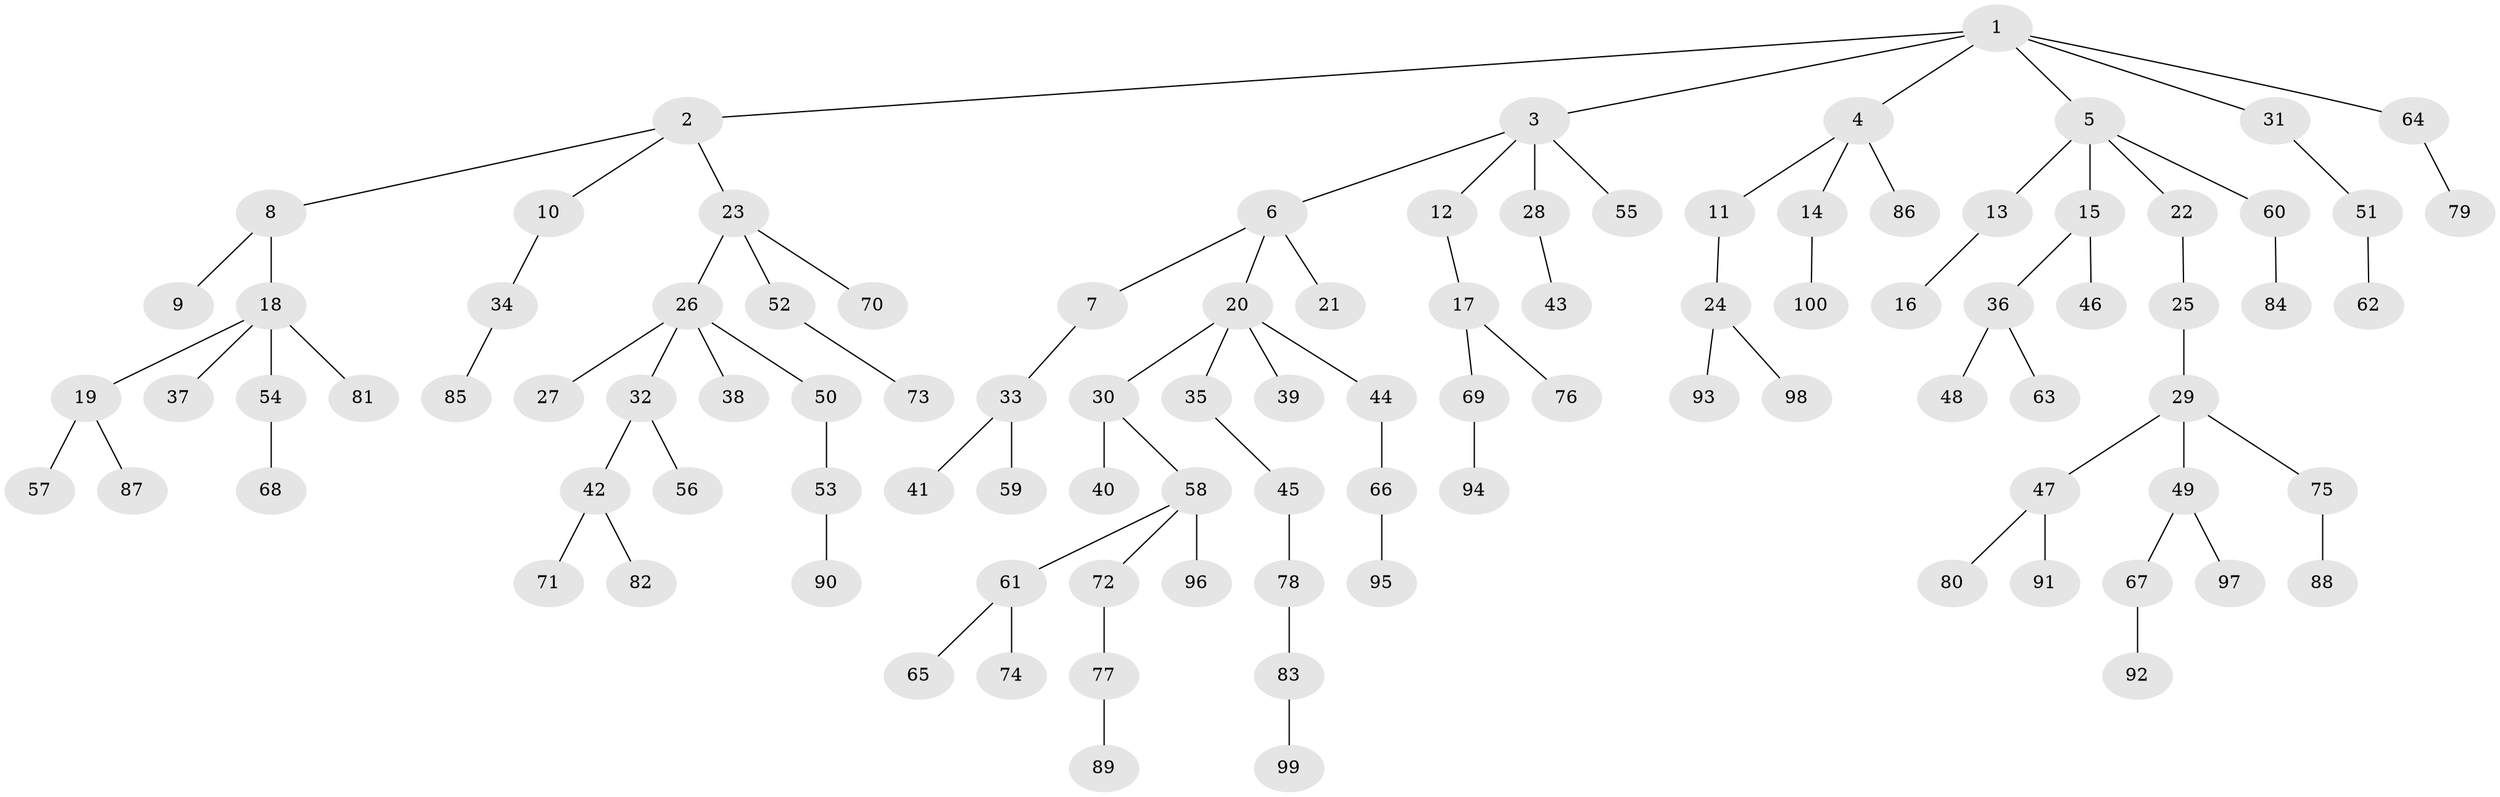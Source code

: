 // Generated by graph-tools (version 1.1) at 2025/26/03/09/25 03:26:25]
// undirected, 100 vertices, 99 edges
graph export_dot {
graph [start="1"]
  node [color=gray90,style=filled];
  1;
  2;
  3;
  4;
  5;
  6;
  7;
  8;
  9;
  10;
  11;
  12;
  13;
  14;
  15;
  16;
  17;
  18;
  19;
  20;
  21;
  22;
  23;
  24;
  25;
  26;
  27;
  28;
  29;
  30;
  31;
  32;
  33;
  34;
  35;
  36;
  37;
  38;
  39;
  40;
  41;
  42;
  43;
  44;
  45;
  46;
  47;
  48;
  49;
  50;
  51;
  52;
  53;
  54;
  55;
  56;
  57;
  58;
  59;
  60;
  61;
  62;
  63;
  64;
  65;
  66;
  67;
  68;
  69;
  70;
  71;
  72;
  73;
  74;
  75;
  76;
  77;
  78;
  79;
  80;
  81;
  82;
  83;
  84;
  85;
  86;
  87;
  88;
  89;
  90;
  91;
  92;
  93;
  94;
  95;
  96;
  97;
  98;
  99;
  100;
  1 -- 2;
  1 -- 3;
  1 -- 4;
  1 -- 5;
  1 -- 31;
  1 -- 64;
  2 -- 8;
  2 -- 10;
  2 -- 23;
  3 -- 6;
  3 -- 12;
  3 -- 28;
  3 -- 55;
  4 -- 11;
  4 -- 14;
  4 -- 86;
  5 -- 13;
  5 -- 15;
  5 -- 22;
  5 -- 60;
  6 -- 7;
  6 -- 20;
  6 -- 21;
  7 -- 33;
  8 -- 9;
  8 -- 18;
  10 -- 34;
  11 -- 24;
  12 -- 17;
  13 -- 16;
  14 -- 100;
  15 -- 36;
  15 -- 46;
  17 -- 69;
  17 -- 76;
  18 -- 19;
  18 -- 37;
  18 -- 54;
  18 -- 81;
  19 -- 57;
  19 -- 87;
  20 -- 30;
  20 -- 35;
  20 -- 39;
  20 -- 44;
  22 -- 25;
  23 -- 26;
  23 -- 52;
  23 -- 70;
  24 -- 93;
  24 -- 98;
  25 -- 29;
  26 -- 27;
  26 -- 32;
  26 -- 38;
  26 -- 50;
  28 -- 43;
  29 -- 47;
  29 -- 49;
  29 -- 75;
  30 -- 40;
  30 -- 58;
  31 -- 51;
  32 -- 42;
  32 -- 56;
  33 -- 41;
  33 -- 59;
  34 -- 85;
  35 -- 45;
  36 -- 48;
  36 -- 63;
  42 -- 71;
  42 -- 82;
  44 -- 66;
  45 -- 78;
  47 -- 80;
  47 -- 91;
  49 -- 67;
  49 -- 97;
  50 -- 53;
  51 -- 62;
  52 -- 73;
  53 -- 90;
  54 -- 68;
  58 -- 61;
  58 -- 72;
  58 -- 96;
  60 -- 84;
  61 -- 65;
  61 -- 74;
  64 -- 79;
  66 -- 95;
  67 -- 92;
  69 -- 94;
  72 -- 77;
  75 -- 88;
  77 -- 89;
  78 -- 83;
  83 -- 99;
}
